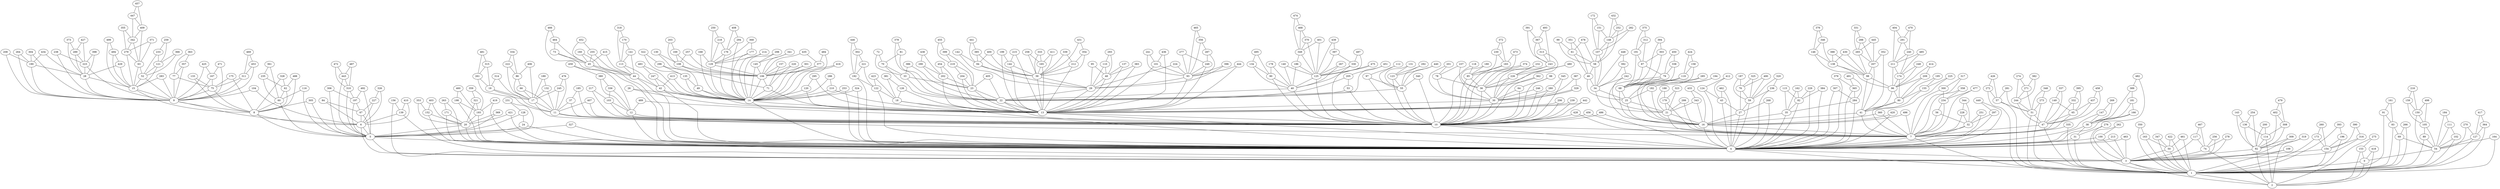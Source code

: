 graph G {
  0;
  1;
  2;
  3;
  4;
  5;
  6;
  7;
  8;
  9;
  10;
  11;
  12;
  13;
  14;
  15;
  16;
  17;
  18;
  19;
  20;
  21;
  22;
  23;
  24;
  25;
  26;
  27;
  28;
  29;
  30;
  31;
  32;
  33;
  34;
  35;
  36;
  37;
  38;
  39;
  40;
  41;
  42;
  43;
  44;
  45;
  46;
  47;
  48;
  49;
  50;
  51;
  52;
  53;
  54;
  55;
  56;
  57;
  58;
  59;
  60;
  61;
  62;
  63;
  64;
  65;
  66;
  67;
  68;
  69;
  70;
  71;
  72;
  73;
  74;
  75;
  76;
  77;
  78;
  79;
  80;
  81;
  82;
  83;
  84;
  85;
  86;
  87;
  88;
  89;
  90;
  91;
  92;
  93;
  94;
  95;
  96;
  97;
  98;
  99;
  100;
  101;
  102;
  103;
  104;
  105;
  106;
  107;
  108;
  109;
  110;
  111;
  112;
  113;
  114;
  115;
  116;
  117;
  118;
  119;
  120;
  121;
  122;
  123;
  124;
  125;
  126;
  127;
  128;
  129;
  130;
  131;
  132;
  133;
  134;
  135;
  136;
  137;
  138;
  139;
  140;
  141;
  142;
  143;
  144;
  145;
  146;
  147;
  148;
  149;
  150;
  151;
  152;
  153;
  154;
  155;
  156;
  157;
  158;
  159;
  160;
  161;
  162;
  163;
  164;
  165;
  166;
  167;
  168;
  169;
  170;
  171;
  172;
  173;
  174;
  175;
  176;
  177;
  178;
  179;
  180;
  181;
  182;
  183;
  184;
  185;
  186;
  187;
  188;
  189;
  190;
  191;
  192;
  193;
  194;
  195;
  196;
  197;
  198;
  199;
  200;
  201;
  202;
  203;
  204;
  205;
  206;
  207;
  208;
  209;
  210;
  211;
  212;
  213;
  214;
  215;
  216;
  217;
  218;
  219;
  220;
  221;
  222;
  223;
  224;
  225;
  226;
  227;
  228;
  229;
  230;
  231;
  232;
  233;
  234;
  235;
  236;
  237;
  238;
  239;
  240;
  241;
  242;
  243;
  244;
  245;
  246;
  247;
  248;
  249;
  250;
  251;
  252;
  253;
  254;
  255;
  256;
  257;
  258;
  259;
  260;
  261;
  262;
  263;
  264;
  265;
  266;
  267;
  268;
  269;
  270;
  271;
  272;
  273;
  274;
  275;
  276;
  277;
  278;
  279;
  280;
  281;
  282;
  283;
  284;
  285;
  286;
  287;
  288;
  289;
  290;
  291;
  292;
  293;
  294;
  295;
  296;
  297;
  298;
  299;
  300;
  301;
  302;
  303;
  304;
  305;
  306;
  307;
  308;
  309;
  310;
  311;
  312;
  313;
  314;
  315;
  316;
  317;
  318;
  319;
  320;
  321;
  322;
  323;
  324;
  325;
  326;
  327;
  328;
  329;
  330;
  331;
  332;
  333;
  334;
  335;
  336;
  337;
  338;
  339;
  340;
  341;
  342;
  343;
  344;
  345;
  346;
  347;
  348;
  349;
  350;
  351;
  352;
  353;
  354;
  355;
  356;
  357;
  358;
  359;
  360;
  361;
  362;
  363;
  364;
  365;
  366;
  367;
  368;
  369;
  370;
  371;
  372;
  373;
  374;
  375;
  376;
  377;
  378;
  379;
  380;
  381;
  382;
  383;
  384;
  385;
  386;
  387;
  388;
  389;
  390;
  391;
  392;
  393;
  394;
  395;
  396;
  397;
  398;
  399;
  400;
  401;
  402;
  403;
  404;
  405;
  406;
  407;
  408;
  409;
  410;
  411;
  412;
  413;
  414;
  415;
  416;
  417;
  418;
  419;
  420;
  421;
  422;
  423;
  424;
  425;
  426;
  427;
  428;
  429;
  430;
  431;
  432;
  433;
  434;
  435;
  436;
  437;
  438;
  439;
  440;
  441;
  442;
  443;
  444;
  445;
  446;
  447;
  448;
  449;
  450;
  451;
  452;
  453;
  454;
  455;
  456;
  457;
  458;
  459;
  460;
  461;
  462;
  463;
  464;
  465;
  466;
  467;
  468;
  469;
  470;
  471;
  472;
  473;
  474;
  475;
  476;
  477;
  478;
  479;
  480;
  481;
  482;
  483;
  484;
  485;
  486;
  487;
  488;
  489;
  490;
  491;
  492;
  493;
  494;
  495;
  496;
  497;
  498;
  499;
   0 -- 1;
   1 -- 2;
   2 -- 0;
   3 -- 1;
   3 -- 2;
   4 -- 3;
   4 -- 1;
   5 -- 4;
   5 -- 3;
   6 -- 5;
   6 -- 3;
   7 -- 4;
   7 -- 1;
   8 -- 6;
   8 -- 5;
   9 -- 8;
   9 -- 6;
   10 -- 7;
   10 -- 4;
   11 -- 10;
   11 -- 7;
   12 -- 10;
   12 -- 4;
   13 -- 10;
   13 -- 4;
   14 -- 13;
   14 -- 4;
   15 -- 9;
   15 -- 8;
   16 -- 7;
   16 -- 4;
   17 -- 11;
   17 -- 10;
   18 -- 13;
   18 -- 4;
   19 -- 17;
   19 -- 11;
   20 -- 5;
   20 -- 4;
   21 -- 16;
   21 -- 7;
   22 -- 13;
   22 -- 10;
   23 -- 22;
   23 -- 13;
   24 -- 5;
   24 -- 3;
   25 -- 21;
   25 -- 16;
   26 -- 14;
   26 -- 13;
   27 -- 16;
   27 -- 4;
   28 -- 15;
   28 -- 9;
   29 -- 22;
   29 -- 13;
   30 -- 13;
   30 -- 10;
   31 -- 4;
   31 -- 1;
   32 -- 7;
   32 -- 4;
   33 -- 23;
   33 -- 22;
   34 -- 25;
   34 -- 21;
   35 -- 16;
   35 -- 4;
   36 -- 30;
   36 -- 10;
   37 -- 11;
   37 -- 10;
   38 -- 31;
   38 -- 4;
   39 -- 29;
   39 -- 13;
   40 -- 22;
   40 -- 10;
   41 -- 16;
   41 -- 7;
   42 -- 14;
   42 -- 4;
   43 -- 27;
   43 -- 4;
   44 -- 42;
   44 -- 4;
   45 -- 44;
   45 -- 4;
   46 -- 34;
   46 -- 25;
   47 -- 7;
   47 -- 1;
   48 -- 29;
   48 -- 13;
   49 -- 14;
   49 -- 13;
   50 -- 3;
   50 -- 1;
   51 -- 47;
   51 -- 1;
   52 -- 15;
   52 -- 9;
   53 -- 22;
   53 -- 10;
   54 -- 0;
   54 -- 1;
   55 -- 22;
   55 -- 10;
   56 -- 32;
   56 -- 7;
   57 -- 51;
   57 -- 1;
   58 -- 46;
   58 -- 34;
   59 -- 27;
   59 -- 4;
   60 -- 8;
   60 -- 5;
   61 -- 58;
   61 -- 46;
   62 -- 60;
   62 -- 8;
   63 -- 52;
   63 -- 15;
   64 -- 30;
   64 -- 10;
   65 -- 47;
   65 -- 7;
   66 -- 17;
   66 -- 11;
   67 -- 6;
   67 -- 5;
   68 -- 25;
   68 -- 16;
   69 -- 54;
   69 -- 1;
   70 -- 33;
   70 -- 22;
   71 -- 14;
   71 -- 13;
   72 -- 70;
   72 -- 33;
   73 -- 45;
   73 -- 44;
   74 -- 3;
   74 -- 2;
   75 -- 9;
   75 -- 8;
   76 -- 59;
   76 -- 27;
   77 -- 75;
   77 -- 9;
   78 -- 36;
   78 -- 30;
   79 -- 68;
   79 -- 16;
   80 -- 41;
   80 -- 7;
   81 -- 70;
   81 -- 22;
   82 -- 35;
   82 -- 4;
   83 -- 69;
   83 -- 1;
   84 -- 67;
   84 -- 6;
   85 -- 36;
   85 -- 10;
   86 -- 66;
   86 -- 17;
   87 -- 79;
   87 -- 68;
   88 -- 64;
   88 -- 10;
   89 -- 54;
   89 -- 1;
   90 -- 40;
   90 -- 10;
   91 -- 83;
   91 -- 1;
   92 -- 3;
   92 -- 2;
   93 -- 29;
   93 -- 13;
   94 -- 39;
   94 -- 29;
   95 -- 48;
   95 -- 29;
   96 -- 80;
   96 -- 41;
   97 -- 55;
   97 -- 10;
   98 -- 96;
   98 -- 41;
   99 -- 61;
   99 -- 58;
   100 -- 4;
   100 -- 3;
   101 -- 93;
   101 -- 13;
   102 -- 54;
   102 -- 1;
   103 -- 12;
   103 -- 10;
   104 -- 9;
   104 -- 6;
   105 -- 89;
   105 -- 54;
   106 -- 71;
   106 -- 14;
   107 -- 58;
   107 -- 34;
   108 -- 106;
   108 -- 71;
   109 -- 3;
   109 -- 1;
   110 -- 48;
   110 -- 29;
   111 -- 102;
   111 -- 54;
   112 -- 97;
   112 -- 55;
   113 -- 44;
   113 -- 42;
   114 -- 92;
   114 -- 2;
   115 -- 82;
   115 -- 35;
   116 -- 60;
   116 -- 5;
   117 -- 74;
   117 -- 3;
   118 -- 85;
   118 -- 10;
   119 -- 68;
   119 -- 16;
   120 -- 14;
   120 -- 13;
   121 -- 52;
   121 -- 15;
   122 -- 18;
   122 -- 4;
   123 -- 55;
   123 -- 10;
   124 -- 43;
   124 -- 4;
   125 -- 40;
   125 -- 10;
   126 -- 18;
   126 -- 13;
   127 -- 54;
   127 -- 1;
   128 -- 24;
   128 -- 5;
   129 -- 106;
   129 -- 14;
   130 -- 108;
   130 -- 106;
   131 -- 123;
   131 -- 55;
   132 -- 17;
   132 -- 11;
   133 -- 75;
   133 -- 8;
   134 -- 90;
   134 -- 40;
   135 -- 49;
   135 -- 14;
   136 -- 114;
   136 -- 92;
   137 -- 48;
   137 -- 13;
   138 -- 98;
   138 -- 96;
   139 -- 6;
   139 -- 3;
   140 -- 125;
   140 -- 40;
   141 -- 113;
   141 -- 44;
   142 -- 94;
   142 -- 29;
   143 -- 136;
   143 -- 92;
   144 -- 39;
   144 -- 13;
   145 -- 106;
   145 -- 14;
   146 -- 138;
   146 -- 98;
   147 -- 38;
   147 -- 4;
   148 -- 107;
   148 -- 58;
   149 -- 65;
   149 -- 47;
   150 -- 105;
   150 -- 54;
   151 -- 148;
   151 -- 107;
   152 -- 20;
   152 -- 4;
   153 -- 2;
   153 -- 0;
   154 -- 3;
   154 -- 1;
   155 -- 80;
   155 -- 41;
   156 -- 139;
   156 -- 3;
   157 -- 106;
   157 -- 71;
   158 -- 119;
   158 -- 68;
   159 -- 150;
   159 -- 105;
   160 -- 45;
   160 -- 4;
   161 -- 91;
   161 -- 83;
   162 -- 82;
   162 -- 35;
   163 -- 50;
   163 -- 1;
   164 -- 54;
   164 -- 1;
   165 -- 39;
   165 -- 13;
   166 -- 38;
   166 -- 4;
   167 -- 75;
   167 -- 9;
   168 -- 129;
   168 -- 14;
   169 -- 108;
   169 -- 106;
   170 -- 141;
   170 -- 113;
   171 -- 20;
   171 -- 4;
   172 -- 151;
   172 -- 107;
   173 -- 154;
   173 -- 1;
   174 -- 96;
   174 -- 80;
   175 -- 75;
   175 -- 8;
   176 -- 129;
   176 -- 14;
   177 -- 129;
   177 -- 14;
   178 -- 90;
   178 -- 40;
   179 -- 21;
   179 -- 7;
   180 -- 85;
   180 -- 36;
   181 -- 166;
   181 -- 38;
   182 -- 25;
   182 -- 16;
   183 -- 85;
   183 -- 10;
   184 -- 111;
   184 -- 54;
   185 -- 37;
   185 -- 10;
   186 -- 125;
   186 -- 40;
   187 -- 76;
   187 -- 59;
   188 -- 179;
   188 -- 21;
   189 -- 132;
   189 -- 17;
   190 -- 28;
   190 -- 9;
   191 -- 87;
   191 -- 68;
   192 -- 122;
   192 -- 4;
   193 -- 20;
   193 -- 4;
   194 -- 182;
   194 -- 25;
   195 -- 155;
   195 -- 80;
   196 -- 154;
   196 -- 1;
   197 -- 67;
   197 -- 5;
   198 -- 193;
   198 -- 4;
   199 -- 144;
   199 -- 13;
   200 -- 114;
   200 -- 92;
   201 -- 78;
   201 -- 30;
   202 -- 23;
   202 -- 13;
   203 -- 169;
   203 -- 108;
   204 -- 23;
   204 -- 13;
   205 -- 53;
   205 -- 22;
   206 -- 13;
   206 -- 10;
   207 -- 98;
   207 -- 41;
   208 -- 190;
   208 -- 9;
   209 -- 96;
   209 -- 80;
   210 -- 14;
   210 -- 13;
   211 -- 174;
   211 -- 96;
   212 -- 39;
   212 -- 13;
   213 -- 4;
   213 -- 3;
   214 -- 129;
   214 -- 14;
   215 -- 144;
   215 -- 13;
   216 -- 159;
   216 -- 150;
   217 -- 103;
   217 -- 10;
   218 -- 176;
   218 -- 129;
   219 -- 204;
   219 -- 23;
   220 -- 106;
   220 -- 71;
   221 -- 192;
   221 -- 122;
   222 -- 86;
   222 -- 17;
   223 -- 28;
   223 -- 9;
   224 -- 93;
   224 -- 29;
   225 -- 155;
   225 -- 41;
   226 -- 36;
   226 -- 30;
   227 -- 67;
   227 -- 6;
   228 -- 32;
   228 -- 7;
   229 -- 82;
   229 -- 4;
   230 -- 183;
   230 -- 85;
   231 -- 128;
   231 -- 5;
   232 -- 226;
   232 -- 36;
   233 -- 121;
   233 -- 52;
   234 -- 56;
   234 -- 7;
   235 -- 62;
   235 -- 60;
   236 -- 59;
   236 -- 4;
   237 -- 78;
   237 -- 30;
   238 -- 223;
   238 -- 9;
   239 -- 13;
   239 -- 10;
   240 -- 211;
   240 -- 174;
   241 -- 101;
   241 -- 93;
   242 -- 34;
   242 -- 21;
   243 -- 226;
   243 -- 30;
   244 -- 51;
   244 -- 47;
   245 -- 17;
   245 -- 11;
   246 -- 30;
   246 -- 10;
   247 -- 42;
   247 -- 14;
   248 -- 174;
   248 -- 96;
   249 -- 93;
   249 -- 13;
   250 -- 218;
   250 -- 129;
   251 -- 32;
   251 -- 4;
   252 -- 148;
   252 -- 58;
   253 -- 14;
   253 -- 4;
   254 -- 136;
   254 -- 92;
   255 -- 45;
   255 -- 44;
   256 -- 74;
   256 -- 3;
   257 -- 108;
   257 -- 106;
   258 -- 165;
   258 -- 39;
   259 -- 233;
   259 -- 121;
   260 -- 173;
   260 -- 154;
   261 -- 19;
   261 -- 17;
   262 -- 100;
   262 -- 3;
   263 -- 171;
   263 -- 4;
   264 -- 190;
   264 -- 9;
   265 -- 207;
   265 -- 98;
   266 -- 69;
   266 -- 1;
   267 -- 125;
   267 -- 40;
   268 -- 27;
   268 -- 4;
   269 -- 147;
   269 -- 38;
   270 -- 127;
   270 -- 54;
   271 -- 244;
   271 -- 51;
   272 -- 57;
   272 -- 1;
   273 -- 51;
   273 -- 1;
   274 -- 271;
   274 -- 244;
   275 -- 153;
   275 -- 2;
   276 -- 31;
   276 -- 1;
   277 -- 249;
   277 -- 93;
   278 -- 74;
   278 -- 3;
   279 -- 63;
   279 -- 15;
   280 -- 30;
   280 -- 10;
   281 -- 57;
   281 -- 51;
   282 -- 148;
   282 -- 107;
   283 -- 15;
   283 -- 9;
   284 -- 35;
   284 -- 4;
   285 -- 68;
   285 -- 16;
   286 -- 210;
   286 -- 14;
   287 -- 249;
   287 -- 93;
   288 -- 265;
   288 -- 207;
   289 -- 223;
   289 -- 28;
   290 -- 202;
   290 -- 23;
   291 -- 240;
   291 -- 211;
   292 -- 123;
   292 -- 55;
   293 -- 110;
   293 -- 48;
   294 -- 176;
   294 -- 14;
   295 -- 120;
   295 -- 13;
   296 -- 135;
   296 -- 49;
   297 -- 32;
   297 -- 4;
   298 -- 145;
   298 -- 14;
   299 -- 21;
   299 -- 7;
   300 -- 234;
   300 -- 7;
   301 -- 106;
   301 -- 14;
   302 -- 221;
   302 -- 192;
   303 -- 87;
   303 -- 68;
   304 -- 190;
   304 -- 9;
   305 -- 8;
   305 -- 5;
   306 -- 197;
   306 -- 5;
   307 -- 284;
   307 -- 4;
   308 -- 114;
   308 -- 92;
   309 -- 92;
   309 -- 3;
   310 -- 197;
   310 -- 5;
   311 -- 75;
   311 -- 9;
   312 -- 191;
   312 -- 87;
   313 -- 243;
   313 -- 30;
   314 -- 19;
   314 -- 11;
   315 -- 261;
   315 -- 19;
   316 -- 154;
   316 -- 3;
   317 -- 300;
   317 -- 7;
   318 -- 170;
   318 -- 113;
   319 -- 92;
   319 -- 2;
   320 -- 236;
   320 -- 59;
   321 -- 193;
   321 -- 20;
   322 -- 296;
   322 -- 135;
   323 -- 179;
   323 -- 21;
   324 -- 14;
   324 -- 4;
   325 -- 76;
   325 -- 59;
   326 -- 227;
   326 -- 6;
   327 -- 5;
   327 -- 4;
   328 -- 62;
   328 -- 8;
   329 -- 30;
   329 -- 13;
   330 -- 125;
   330 -- 10;
   331 -- 288;
   331 -- 265;
   332 -- 65;
   332 -- 7;
   333 -- 165;
   333 -- 39;
   334 -- 222;
   334 -- 86;
   335 -- 7;
   335 -- 1;
   336 -- 103;
   336 -- 12;
   337 -- 149;
   337 -- 47;
   338 -- 79;
   338 -- 68;
   339 -- 212;
   339 -- 39;
   340 -- 55;
   340 -- 10;
   341 -- 145;
   341 -- 106;
   342 -- 279;
   342 -- 63;
   343 -- 21;
   343 -- 16;
   344 -- 228;
   344 -- 32;
   345 -- 280;
   345 -- 10;
   346 -- 146;
   346 -- 138;
   347 -- 50;
   347 -- 1;
   348 -- 273;
   348 -- 51;
   349 -- 186;
   349 -- 125;
   350 -- 163;
   350 -- 1;
   351 -- 61;
   351 -- 46;
   352 -- 207;
   352 -- 41;
   353 -- 152;
   353 -- 20;
   354 -- 212;
   354 -- 39;
   355 -- 342;
   355 -- 279;
   356 -- 287;
   356 -- 93;
   357 -- 77;
   357 -- 9;
   358 -- 234;
   358 -- 7;
   359 -- 321;
   359 -- 193;
   360 -- 16;
   360 -- 7;
   361 -- 235;
   361 -- 60;
   362 -- 36;
   362 -- 10;
   363 -- 357;
   363 -- 77;
   364 -- 127;
   364 -- 1;
   365 -- 284;
   365 -- 4;
   366 -- 121;
   366 -- 52;
   367 -- 313;
   367 -- 243;
   368 -- 177;
   368 -- 129;
   369 -- 20;
   369 -- 5;
   370 -- 349;
   370 -- 125;
   371 -- 279;
   371 -- 63;
   372 -- 230;
   372 -- 183;
   373 -- 289;
   373 -- 28;
   374 -- 85;
   374 -- 36;
   375 -- 312;
   375 -- 191;
   376 -- 346;
   376 -- 146;
   377 -- 106;
   377 -- 14;
   378 -- 81;
   378 -- 22;
   379 -- 365;
   379 -- 4;
   380 -- 336;
   380 -- 12;
   381 -- 126;
   381 -- 18;
   382 -- 271;
   382 -- 244;
   383 -- 48;
   383 -- 13;
   384 -- 82;
   384 -- 4;
   385 -- 94;
   385 -- 39;
   386 -- 33;
   386 -- 22;
   387 -- 329;
   387 -- 30;
   388 -- 138;
   388 -- 98;
   389 -- 181;
   389 -- 38;
   390 -- 316;
   390 -- 154;
   391 -- 367;
   391 -- 243;
   392 -- 242;
   392 -- 34;
   393 -- 196;
   393 -- 1;
   394 -- 303;
   394 -- 68;
   395 -- 332;
   395 -- 65;
   396 -- 93;
   396 -- 29;
   397 -- 330;
   397 -- 125;
   398 -- 223;
   398 -- 28;
   399 -- 219;
   399 -- 23;
   400 -- 94;
   400 -- 39;
   401 -- 349;
   401 -- 125;
   402 -- 308;
   402 -- 92;
   403 -- 152;
   403 -- 20;
   404 -- 291;
   404 -- 211;
   405 -- 23;
   405 -- 22;
   406 -- 86;
   406 -- 17;
   407 -- 11;
   407 -- 10;
   408 -- 294;
   408 -- 176;
   409 -- 342;
   409 -- 63;
   410 -- 139;
   410 -- 6;
   411 -- 165;
   411 -- 39;
   412 -- 124;
   412 -- 43;
   413 -- 42;
   413 -- 14;
   414 -- 209;
   414 -- 96;
   415 -- 45;
   415 -- 44;
   416 -- 106;
   416 -- 14;
   417 -- 364;
   417 -- 127;
   418 -- 2;
   418 -- 0;
   419 -- 193;
   419 -- 4;
   420 -- 16;
   420 -- 4;
   421 -- 20;
   421 -- 4;
   422 -- 50;
   422 -- 1;
   423 -- 122;
   423 -- 18;
   424 -- 158;
   424 -- 119;
   425 -- 167;
   425 -- 9;
   426 -- 272;
   426 -- 57;
   427 -- 289;
   427 -- 223;
   428 -- 10;
   428 -- 7;
   429 -- 28;
   429 -- 15;
   430 -- 138;
   430 -- 98;
   431 -- 354;
   431 -- 39;
   432 -- 252;
   432 -- 148;
   433 -- 343;
   433 -- 16;
   434 -- 190;
   434 -- 28;
   435 -- 377;
   435 -- 106;
   436 -- 101;
   436 -- 13;
   437 -- 65;
   437 -- 47;
   438 -- 290;
   438 -- 202;
   439 -- 397;
   439 -- 125;
   440 -- 123;
   440 -- 55;
   441 -- 385;
   441 -- 94;
   442 -- 13;
   442 -- 10;
   443 -- 310;
   443 -- 5;
   444 -- 93;
   444 -- 13;
   445 -- 265;
   445 -- 207;
   446 -- 302;
   446 -- 192;
   447 -- 409;
   447 -- 342;
   448 -- 392;
   448 -- 34;
   449 -- 297;
   449 -- 4;
   450 -- 338;
   450 -- 79;
   451 -- 205;
   451 -- 22;
   452 -- 255;
   452 -- 45;
   453 -- 311;
   453 -- 9;
   454 -- 202;
   454 -- 13;
   455 -- 399;
   455 -- 219;
   456 -- 10;
   456 -- 7;
   457 -- 447;
   457 -- 409;
   458 -- 437;
   458 -- 47;
   459 -- 380;
   459 -- 12;
   460 -- 198;
   460 -- 193;
   461 -- 50;
   461 -- 1;
   462 -- 43;
   462 -- 4;
   463 -- 4;
   463 -- 3;
   464 -- 73;
   464 -- 45;
   465 -- 356;
   465 -- 93;
   466 -- 464;
   466 -- 45;
   467 -- 117;
   467 -- 74;
   468 -- 370;
   468 -- 349;
   469 -- 453;
   469 -- 311;
   470 -- 291;
   470 -- 240;
   471 -- 167;
   471 -- 9;
   472 -- 443;
   472 -- 310;
   473 -- 183;
   473 -- 10;
   474 -- 468;
   474 -- 349;
   475 -- 125;
   475 -- 40;
   476 -- 245;
   476 -- 11;
   477 -- 234;
   477 -- 7;
   478 -- 61;
   478 -- 58;
   479 -- 402;
   479 -- 308;
   480 -- 226;
   480 -- 36;
   481 -- 315;
   481 -- 261;
   482 -- 389;
   482 -- 38;
   483 -- 247;
   483 -- 14;
   484 -- 377;
   484 -- 14;
   485 -- 211;
   485 -- 174;
   486 -- 10;
   486 -- 4;
   487 -- 443;
   487 -- 310;
   488 -- 62;
   488 -- 8;
   489 -- 12;
   489 -- 10;
   490 -- 76;
   490 -- 59;
   491 -- 365;
   491 -- 284;
   492 -- 197;
   492 -- 5;
   493 -- 367;
   493 -- 243;
   494 -- 429;
   494 -- 15;
   495 -- 134;
   495 -- 90;
   496 -- 16;
   496 -- 7;
   497 -- 330;
   497 -- 125;
   498 -- 150;
   498 -- 105;
   499 -- 494;
   499 -- 15;
}
